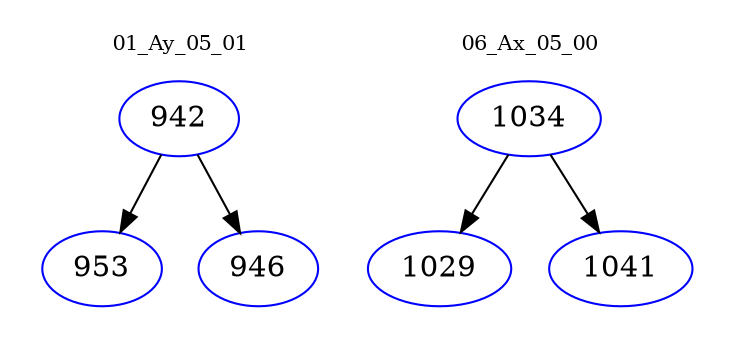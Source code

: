 digraph{
subgraph cluster_0 {
color = white
label = "01_Ay_05_01";
fontsize=10;
T0_942 [label="942", color="blue"]
T0_942 -> T0_953 [color="black"]
T0_953 [label="953", color="blue"]
T0_942 -> T0_946 [color="black"]
T0_946 [label="946", color="blue"]
}
subgraph cluster_1 {
color = white
label = "06_Ax_05_00";
fontsize=10;
T1_1034 [label="1034", color="blue"]
T1_1034 -> T1_1029 [color="black"]
T1_1029 [label="1029", color="blue"]
T1_1034 -> T1_1041 [color="black"]
T1_1041 [label="1041", color="blue"]
}
}
